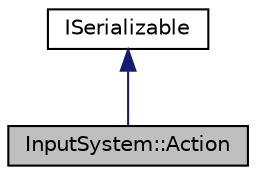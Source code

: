 digraph "InputSystem::Action"
{
 // LATEX_PDF_SIZE
  edge [fontname="Helvetica",fontsize="10",labelfontname="Helvetica",labelfontsize="10"];
  node [fontname="Helvetica",fontsize="10",shape=record];
  Node1 [label="InputSystem::Action",height=0.2,width=0.4,color="black", fillcolor="grey75", style="filled", fontcolor="black",tooltip="action class, used to track an action with dynamic input"];
  Node2 -> Node1 [dir="back",color="midnightblue",fontsize="10",style="solid"];
  Node2 [label="ISerializable",height=0.2,width=0.4,color="black", fillcolor="white", style="filled",URL="$classISerializable.html",tooltip="interface for all serializable objects"];
}
